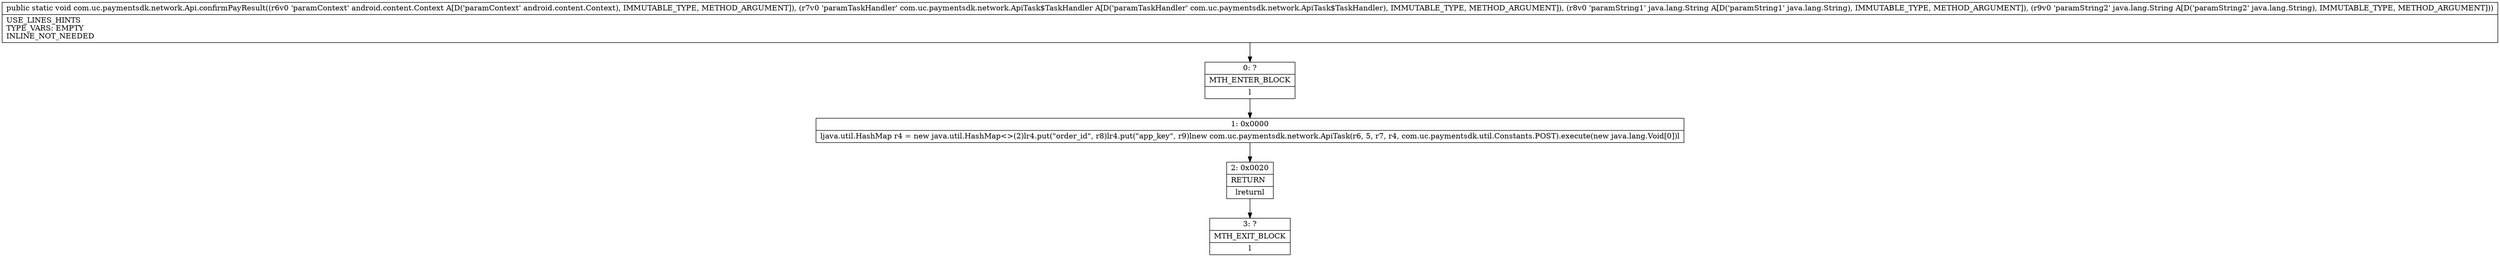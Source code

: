 digraph "CFG forcom.uc.paymentsdk.network.Api.confirmPayResult(Landroid\/content\/Context;Lcom\/uc\/paymentsdk\/network\/ApiTask$TaskHandler;Ljava\/lang\/String;Ljava\/lang\/String;)V" {
Node_0 [shape=record,label="{0\:\ ?|MTH_ENTER_BLOCK\l|l}"];
Node_1 [shape=record,label="{1\:\ 0x0000|ljava.util.HashMap r4 = new java.util.HashMap\<\>(2)lr4.put(\"order_id\", r8)lr4.put(\"app_key\", r9)lnew com.uc.paymentsdk.network.ApiTask(r6, 5, r7, r4, com.uc.paymentsdk.util.Constants.POST).execute(new java.lang.Void[0])l}"];
Node_2 [shape=record,label="{2\:\ 0x0020|RETURN\l|lreturnl}"];
Node_3 [shape=record,label="{3\:\ ?|MTH_EXIT_BLOCK\l|l}"];
MethodNode[shape=record,label="{public static void com.uc.paymentsdk.network.Api.confirmPayResult((r6v0 'paramContext' android.content.Context A[D('paramContext' android.content.Context), IMMUTABLE_TYPE, METHOD_ARGUMENT]), (r7v0 'paramTaskHandler' com.uc.paymentsdk.network.ApiTask$TaskHandler A[D('paramTaskHandler' com.uc.paymentsdk.network.ApiTask$TaskHandler), IMMUTABLE_TYPE, METHOD_ARGUMENT]), (r8v0 'paramString1' java.lang.String A[D('paramString1' java.lang.String), IMMUTABLE_TYPE, METHOD_ARGUMENT]), (r9v0 'paramString2' java.lang.String A[D('paramString2' java.lang.String), IMMUTABLE_TYPE, METHOD_ARGUMENT]))  | USE_LINES_HINTS\lTYPE_VARS: EMPTY\lINLINE_NOT_NEEDED\l}"];
MethodNode -> Node_0;
Node_0 -> Node_1;
Node_1 -> Node_2;
Node_2 -> Node_3;
}

